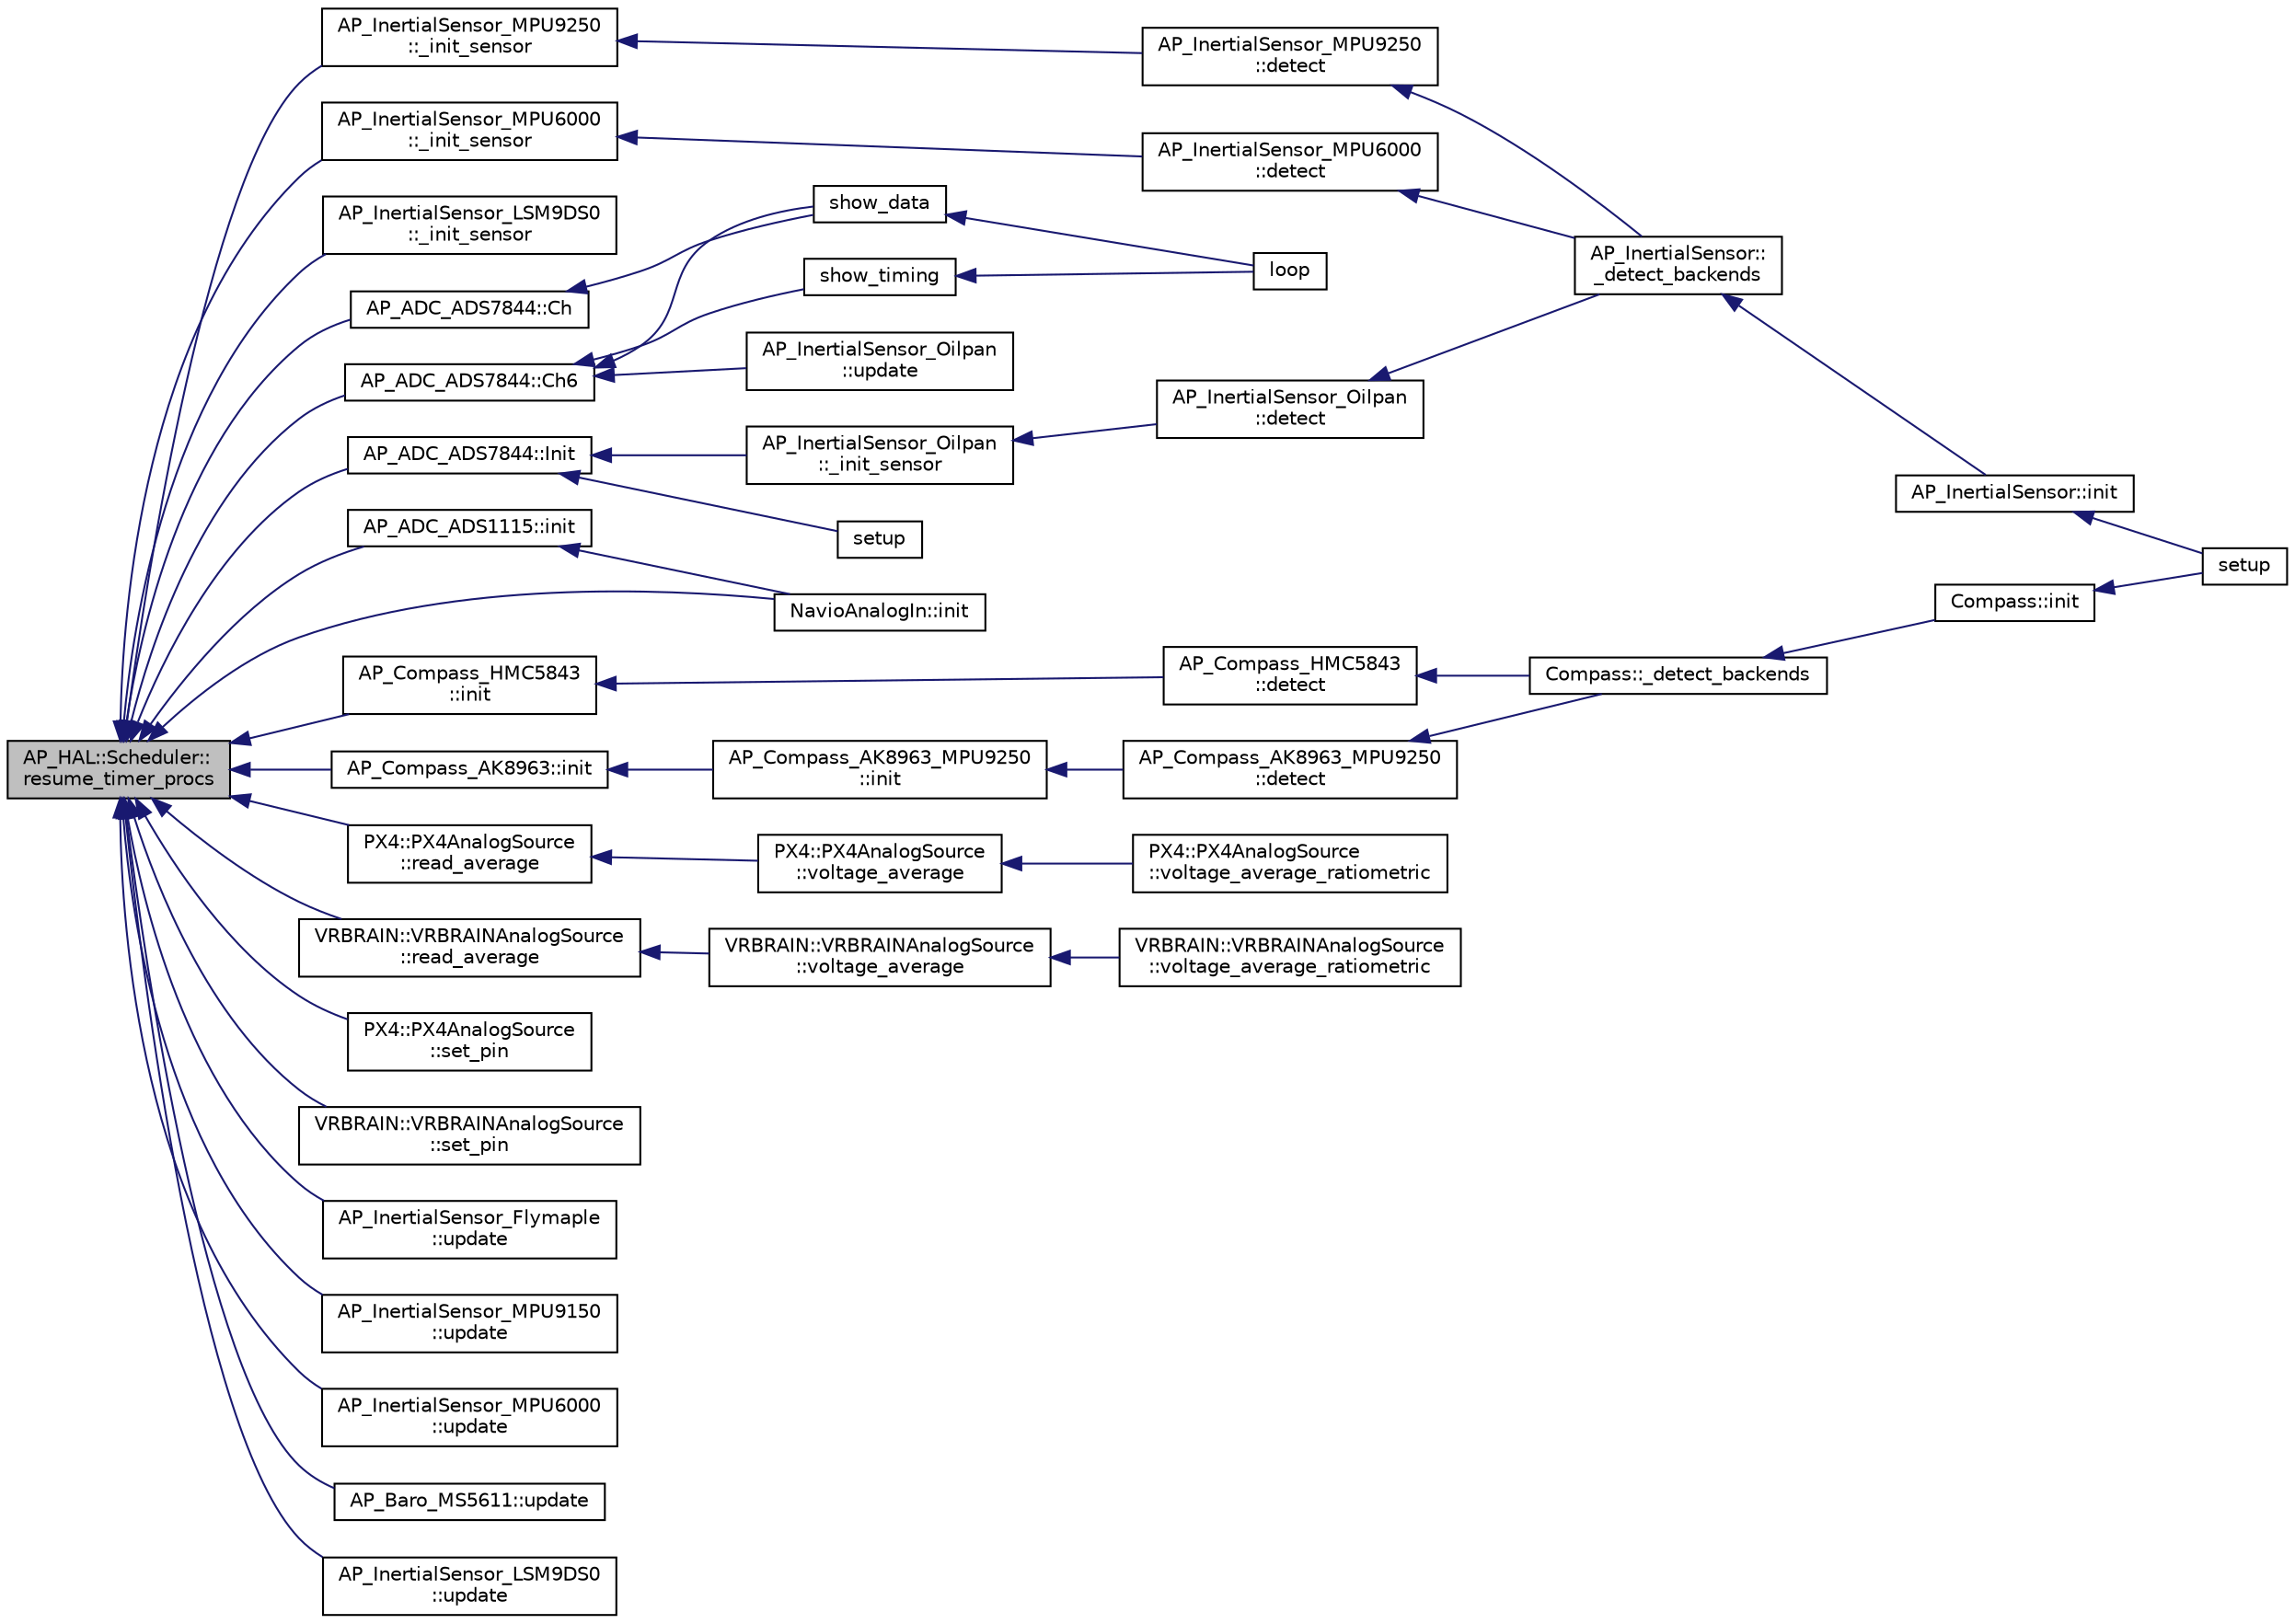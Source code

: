 digraph "AP_HAL::Scheduler::resume_timer_procs"
{
 // INTERACTIVE_SVG=YES
  edge [fontname="Helvetica",fontsize="10",labelfontname="Helvetica",labelfontsize="10"];
  node [fontname="Helvetica",fontsize="10",shape=record];
  rankdir="LR";
  Node1 [label="AP_HAL::Scheduler::\lresume_timer_procs",height=0.2,width=0.4,color="black", fillcolor="grey75", style="filled" fontcolor="black"];
  Node1 -> Node2 [dir="back",color="midnightblue",fontsize="10",style="solid",fontname="Helvetica"];
  Node2 [label="AP_InertialSensor_MPU9250\l::_init_sensor",height=0.2,width=0.4,color="black", fillcolor="white", style="filled",URL="$classAP__InertialSensor__MPU9250.html#a1ffc4c3ef07f19632864c3f5de6702ba"];
  Node2 -> Node3 [dir="back",color="midnightblue",fontsize="10",style="solid",fontname="Helvetica"];
  Node3 [label="AP_InertialSensor_MPU9250\l::detect",height=0.2,width=0.4,color="black", fillcolor="white", style="filled",URL="$classAP__InertialSensor__MPU9250.html#a5870cbd48fb92ada02747afcae3eaa6c"];
  Node3 -> Node4 [dir="back",color="midnightblue",fontsize="10",style="solid",fontname="Helvetica"];
  Node4 [label="AP_InertialSensor::\l_detect_backends",height=0.2,width=0.4,color="black", fillcolor="white", style="filled",URL="$classAP__InertialSensor.html#abcf5d2923286a28097d2b3f8ca18e915"];
  Node4 -> Node5 [dir="back",color="midnightblue",fontsize="10",style="solid",fontname="Helvetica"];
  Node5 [label="AP_InertialSensor::init",height=0.2,width=0.4,color="black", fillcolor="white", style="filled",URL="$classAP__InertialSensor.html#ab0534f593e07f2d483ddd8c2b1bbf4d9"];
  Node5 -> Node6 [dir="back",color="midnightblue",fontsize="10",style="solid",fontname="Helvetica"];
  Node6 [label="setup",height=0.2,width=0.4,color="black", fillcolor="white", style="filled",URL="$AHRS__Test_8pde.html#a7dfd9b79bc5a37d7df40207afbc5431f"];
  Node1 -> Node7 [dir="back",color="midnightblue",fontsize="10",style="solid",fontname="Helvetica"];
  Node7 [label="AP_InertialSensor_MPU6000\l::_init_sensor",height=0.2,width=0.4,color="black", fillcolor="white", style="filled",URL="$classAP__InertialSensor__MPU6000.html#a50be758eef3a4d1538323bab21349d2c"];
  Node7 -> Node8 [dir="back",color="midnightblue",fontsize="10",style="solid",fontname="Helvetica"];
  Node8 [label="AP_InertialSensor_MPU6000\l::detect",height=0.2,width=0.4,color="black", fillcolor="white", style="filled",URL="$classAP__InertialSensor__MPU6000.html#a2bbaf4bcb81f081d2f9e29b5c25ec31b"];
  Node8 -> Node4 [dir="back",color="midnightblue",fontsize="10",style="solid",fontname="Helvetica"];
  Node1 -> Node9 [dir="back",color="midnightblue",fontsize="10",style="solid",fontname="Helvetica"];
  Node9 [label="AP_InertialSensor_LSM9DS0\l::_init_sensor",height=0.2,width=0.4,color="black", fillcolor="white", style="filled",URL="$classAP__InertialSensor__LSM9DS0.html#a1047cd97a910ee344c829084b700e10b"];
  Node1 -> Node10 [dir="back",color="midnightblue",fontsize="10",style="solid",fontname="Helvetica"];
  Node10 [label="AP_ADC_ADS7844::Ch",height=0.2,width=0.4,color="black", fillcolor="white", style="filled",URL="$classAP__ADC__ADS7844.html#aa1046188d296d89daf7f67253f1b1d5c"];
  Node10 -> Node11 [dir="back",color="midnightblue",fontsize="10",style="solid",fontname="Helvetica"];
  Node11 [label="show_data",height=0.2,width=0.4,color="black", fillcolor="white", style="filled",URL="$AP__ADC__test_8pde.html#a73638d4c6b6727029345856e93e2ff3e"];
  Node11 -> Node12 [dir="back",color="midnightblue",fontsize="10",style="solid",fontname="Helvetica"];
  Node12 [label="loop",height=0.2,width=0.4,color="black", fillcolor="white", style="filled",URL="$AP__ADC__test_8pde.html#afe461d27b9c48d5921c00d521181f12f"];
  Node1 -> Node13 [dir="back",color="midnightblue",fontsize="10",style="solid",fontname="Helvetica"];
  Node13 [label="AP_ADC_ADS7844::Ch6",height=0.2,width=0.4,color="black", fillcolor="white", style="filled",URL="$classAP__ADC__ADS7844.html#ae2cf439805b5baf5e2fe8c1f5c2cdb2e"];
  Node13 -> Node11 [dir="back",color="midnightblue",fontsize="10",style="solid",fontname="Helvetica"];
  Node13 -> Node14 [dir="back",color="midnightblue",fontsize="10",style="solid",fontname="Helvetica"];
  Node14 [label="show_timing",height=0.2,width=0.4,color="black", fillcolor="white", style="filled",URL="$AP__ADC__test_8pde.html#ab7608ee8404f6bcef359aa32473829d8"];
  Node14 -> Node12 [dir="back",color="midnightblue",fontsize="10",style="solid",fontname="Helvetica"];
  Node13 -> Node15 [dir="back",color="midnightblue",fontsize="10",style="solid",fontname="Helvetica"];
  Node15 [label="AP_InertialSensor_Oilpan\l::update",height=0.2,width=0.4,color="black", fillcolor="white", style="filled",URL="$classAP__InertialSensor__Oilpan.html#a9ba8adc462a45a52f31c8698d48dfc93"];
  Node1 -> Node16 [dir="back",color="midnightblue",fontsize="10",style="solid",fontname="Helvetica"];
  Node16 [label="AP_ADC_ADS7844::Init",height=0.2,width=0.4,color="black", fillcolor="white", style="filled",URL="$classAP__ADC__ADS7844.html#a15f6735b9bbe6c15a097bbb45bb024ad"];
  Node16 -> Node17 [dir="back",color="midnightblue",fontsize="10",style="solid",fontname="Helvetica"];
  Node17 [label="AP_InertialSensor_Oilpan\l::_init_sensor",height=0.2,width=0.4,color="black", fillcolor="white", style="filled",URL="$classAP__InertialSensor__Oilpan.html#ace5a0d60949fbdfd793fcfcd2af9232e"];
  Node17 -> Node18 [dir="back",color="midnightblue",fontsize="10",style="solid",fontname="Helvetica"];
  Node18 [label="AP_InertialSensor_Oilpan\l::detect",height=0.2,width=0.4,color="black", fillcolor="white", style="filled",URL="$classAP__InertialSensor__Oilpan.html#a5584e4f2ba880d16e773e83b6836fae7"];
  Node18 -> Node4 [dir="back",color="midnightblue",fontsize="10",style="solid",fontname="Helvetica"];
  Node16 -> Node19 [dir="back",color="midnightblue",fontsize="10",style="solid",fontname="Helvetica"];
  Node19 [label="setup",height=0.2,width=0.4,color="black", fillcolor="white", style="filled",URL="$AP__ADC__test_8pde.html#a4fc01d736fe50cf5b977f755b675f11d"];
  Node1 -> Node20 [dir="back",color="midnightblue",fontsize="10",style="solid",fontname="Helvetica"];
  Node20 [label="AP_ADC_ADS1115::init",height=0.2,width=0.4,color="black", fillcolor="white", style="filled",URL="$classAP__ADC__ADS1115.html#ab9dda3a5715a514b78effc0164e6a1c9"];
  Node20 -> Node21 [dir="back",color="midnightblue",fontsize="10",style="solid",fontname="Helvetica"];
  Node21 [label="NavioAnalogIn::init",height=0.2,width=0.4,color="black", fillcolor="white", style="filled",URL="$classNavioAnalogIn.html#a86419e9f2486bef44753fb15f5bb3ae9"];
  Node1 -> Node21 [dir="back",color="midnightblue",fontsize="10",style="solid",fontname="Helvetica"];
  Node1 -> Node22 [dir="back",color="midnightblue",fontsize="10",style="solid",fontname="Helvetica"];
  Node22 [label="AP_Compass_HMC5843\l::init",height=0.2,width=0.4,color="black", fillcolor="white", style="filled",URL="$classAP__Compass__HMC5843.html#ae8fe5f87eb75452d7cfd4293a9bbfc7e"];
  Node22 -> Node23 [dir="back",color="midnightblue",fontsize="10",style="solid",fontname="Helvetica"];
  Node23 [label="AP_Compass_HMC5843\l::detect",height=0.2,width=0.4,color="black", fillcolor="white", style="filled",URL="$classAP__Compass__HMC5843.html#a24c7d88a8f69532e40f96c5a0db25364"];
  Node23 -> Node24 [dir="back",color="midnightblue",fontsize="10",style="solid",fontname="Helvetica"];
  Node24 [label="Compass::_detect_backends",height=0.2,width=0.4,color="black", fillcolor="white", style="filled",URL="$classCompass.html#a1c48170d8c8966b22fb150b1634443ec"];
  Node24 -> Node25 [dir="back",color="midnightblue",fontsize="10",style="solid",fontname="Helvetica"];
  Node25 [label="Compass::init",height=0.2,width=0.4,color="black", fillcolor="white", style="filled",URL="$classCompass.html#a190aefc281aba88c7b16e4fc58035c5e"];
  Node25 -> Node6 [dir="back",color="midnightblue",fontsize="10",style="solid",fontname="Helvetica"];
  Node1 -> Node26 [dir="back",color="midnightblue",fontsize="10",style="solid",fontname="Helvetica"];
  Node26 [label="AP_Compass_AK8963::init",height=0.2,width=0.4,color="black", fillcolor="white", style="filled",URL="$classAP__Compass__AK8963.html#acdbf7f9d95111c8c6cf571da0b066bdd"];
  Node26 -> Node27 [dir="back",color="midnightblue",fontsize="10",style="solid",fontname="Helvetica"];
  Node27 [label="AP_Compass_AK8963_MPU9250\l::init",height=0.2,width=0.4,color="black", fillcolor="white", style="filled",URL="$classAP__Compass__AK8963__MPU9250.html#a8f1c4437b09e2fcb6e3b863a9a3c119d"];
  Node27 -> Node28 [dir="back",color="midnightblue",fontsize="10",style="solid",fontname="Helvetica"];
  Node28 [label="AP_Compass_AK8963_MPU9250\l::detect",height=0.2,width=0.4,color="black", fillcolor="white", style="filled",URL="$classAP__Compass__AK8963__MPU9250.html#a6276a40d516ecd31513c02ecf84a666f"];
  Node28 -> Node24 [dir="back",color="midnightblue",fontsize="10",style="solid",fontname="Helvetica"];
  Node1 -> Node29 [dir="back",color="midnightblue",fontsize="10",style="solid",fontname="Helvetica"];
  Node29 [label="PX4::PX4AnalogSource\l::read_average",height=0.2,width=0.4,color="black", fillcolor="white", style="filled",URL="$classPX4_1_1PX4AnalogSource.html#a70fb63a3bf1c7a5613ce9cd78453aadc"];
  Node29 -> Node30 [dir="back",color="midnightblue",fontsize="10",style="solid",fontname="Helvetica"];
  Node30 [label="PX4::PX4AnalogSource\l::voltage_average",height=0.2,width=0.4,color="black", fillcolor="white", style="filled",URL="$classPX4_1_1PX4AnalogSource.html#a254619275d9239396e49c858414a7c25"];
  Node30 -> Node31 [dir="back",color="midnightblue",fontsize="10",style="solid",fontname="Helvetica"];
  Node31 [label="PX4::PX4AnalogSource\l::voltage_average_ratiometric",height=0.2,width=0.4,color="black", fillcolor="white", style="filled",URL="$classPX4_1_1PX4AnalogSource.html#a4a045494b02f13d840c7e8830f6d4e9e"];
  Node1 -> Node32 [dir="back",color="midnightblue",fontsize="10",style="solid",fontname="Helvetica"];
  Node32 [label="VRBRAIN::VRBRAINAnalogSource\l::read_average",height=0.2,width=0.4,color="black", fillcolor="white", style="filled",URL="$classVRBRAIN_1_1VRBRAINAnalogSource.html#a97755c565c9b2cf9016da767d732590e"];
  Node32 -> Node33 [dir="back",color="midnightblue",fontsize="10",style="solid",fontname="Helvetica"];
  Node33 [label="VRBRAIN::VRBRAINAnalogSource\l::voltage_average",height=0.2,width=0.4,color="black", fillcolor="white", style="filled",URL="$classVRBRAIN_1_1VRBRAINAnalogSource.html#adebcdf5de43a73f3ebdd8f1a6f2e9b5b"];
  Node33 -> Node34 [dir="back",color="midnightblue",fontsize="10",style="solid",fontname="Helvetica"];
  Node34 [label="VRBRAIN::VRBRAINAnalogSource\l::voltage_average_ratiometric",height=0.2,width=0.4,color="black", fillcolor="white", style="filled",URL="$classVRBRAIN_1_1VRBRAINAnalogSource.html#a8a4e25afd0b30c9810b1a505a402c8f0"];
  Node1 -> Node35 [dir="back",color="midnightblue",fontsize="10",style="solid",fontname="Helvetica"];
  Node35 [label="PX4::PX4AnalogSource\l::set_pin",height=0.2,width=0.4,color="black", fillcolor="white", style="filled",URL="$classPX4_1_1PX4AnalogSource.html#a9664889e0a5f407152d44da27471e8b0"];
  Node1 -> Node36 [dir="back",color="midnightblue",fontsize="10",style="solid",fontname="Helvetica"];
  Node36 [label="VRBRAIN::VRBRAINAnalogSource\l::set_pin",height=0.2,width=0.4,color="black", fillcolor="white", style="filled",URL="$classVRBRAIN_1_1VRBRAINAnalogSource.html#a2050a1c3972344da090578be53140076"];
  Node1 -> Node37 [dir="back",color="midnightblue",fontsize="10",style="solid",fontname="Helvetica"];
  Node37 [label="AP_InertialSensor_Flymaple\l::update",height=0.2,width=0.4,color="black", fillcolor="white", style="filled",URL="$classAP__InertialSensor__Flymaple.html#a980c93918fa051ba687babfd0ed617f8"];
  Node1 -> Node38 [dir="back",color="midnightblue",fontsize="10",style="solid",fontname="Helvetica"];
  Node38 [label="AP_InertialSensor_MPU9150\l::update",height=0.2,width=0.4,color="black", fillcolor="white", style="filled",URL="$classAP__InertialSensor__MPU9150.html#a30e80692dbda9ab89f47e53f185a6604"];
  Node1 -> Node39 [dir="back",color="midnightblue",fontsize="10",style="solid",fontname="Helvetica"];
  Node39 [label="AP_InertialSensor_MPU6000\l::update",height=0.2,width=0.4,color="black", fillcolor="white", style="filled",URL="$classAP__InertialSensor__MPU6000.html#a8c628f9e98b7ebd116337e3f21418e0a"];
  Node1 -> Node40 [dir="back",color="midnightblue",fontsize="10",style="solid",fontname="Helvetica"];
  Node40 [label="AP_Baro_MS5611::update",height=0.2,width=0.4,color="black", fillcolor="white", style="filled",URL="$classAP__Baro__MS5611.html#aaabf16d34651abefbe5a9c81f1eb7016"];
  Node1 -> Node41 [dir="back",color="midnightblue",fontsize="10",style="solid",fontname="Helvetica"];
  Node41 [label="AP_InertialSensor_LSM9DS0\l::update",height=0.2,width=0.4,color="black", fillcolor="white", style="filled",URL="$classAP__InertialSensor__LSM9DS0.html#a2f444131d42816499a7a5d9083108529"];
}

